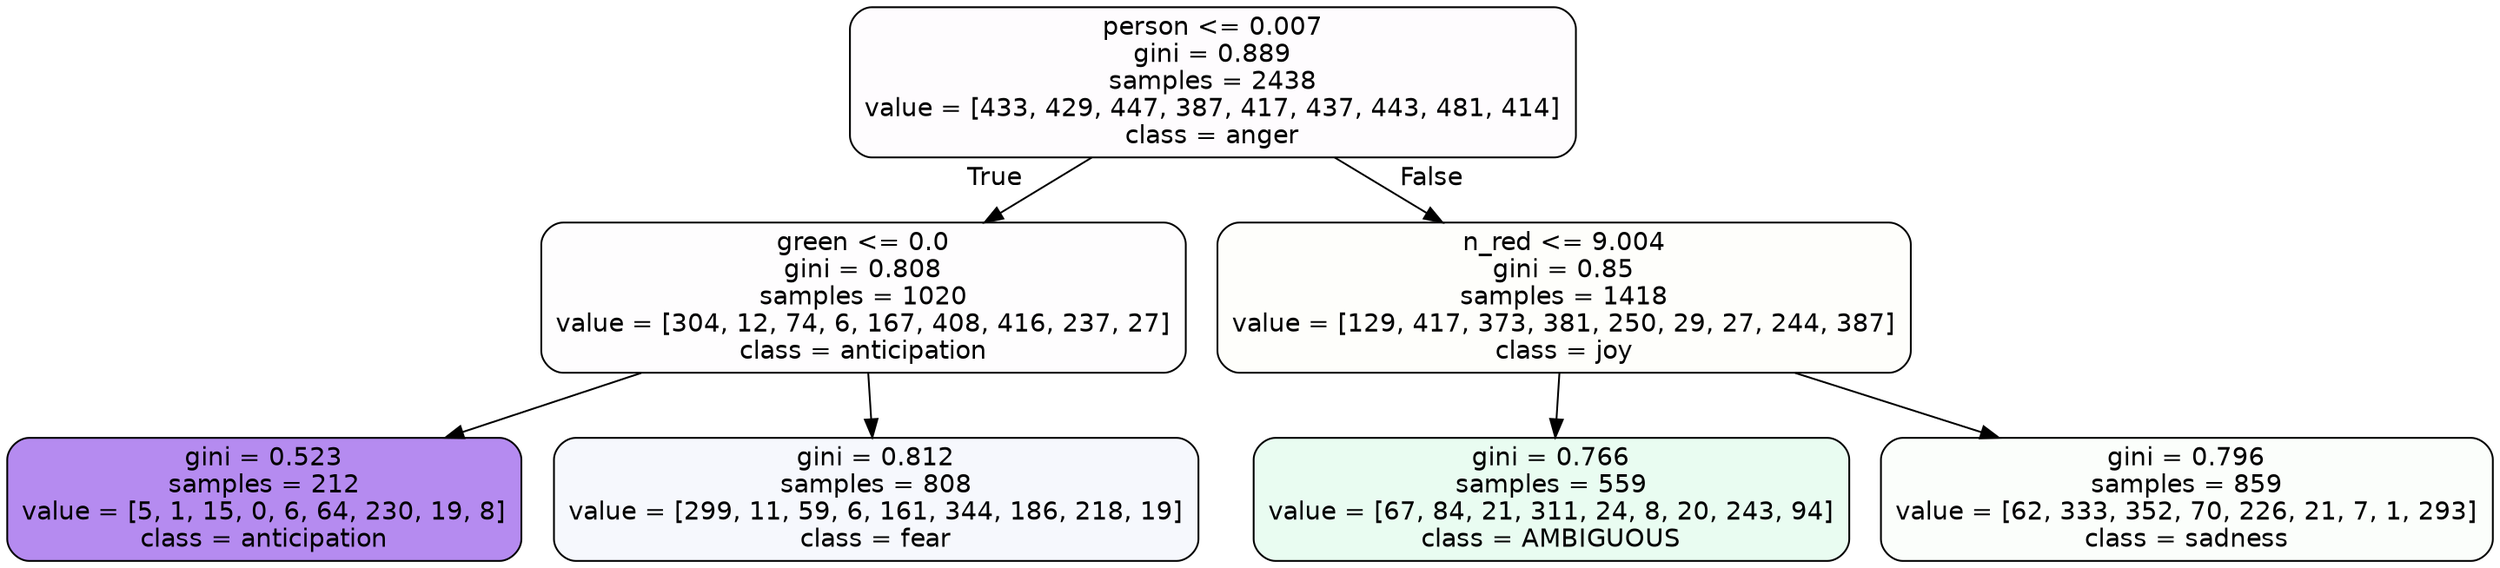 digraph Tree {
node [shape=box, style="filled, rounded", color="black", fontname=helvetica] ;
edge [fontname=helvetica] ;
0 [label="person <= 0.007\ngini = 0.889\nsamples = 2438\nvalue = [433, 429, 447, 387, 417, 437, 443, 481, 414]\nclass = anger", fillcolor="#e539d703"] ;
1 [label="green <= 0.0\ngini = 0.808\nsamples = 1020\nvalue = [304, 12, 74, 6, 167, 408, 416, 237, 27]\nclass = anticipation", fillcolor="#8139e502"] ;
0 -> 1 [labeldistance=2.5, labelangle=45, headlabel="True"] ;
2 [label="gini = 0.523\nsamples = 212\nvalue = [5, 1, 15, 0, 6, 64, 230, 19, 8]\nclass = anticipation", fillcolor="#8139e595"] ;
1 -> 2 ;
3 [label="gini = 0.812\nsamples = 808\nvalue = [299, 11, 59, 6, 161, 344, 186, 218, 19]\nclass = fear", fillcolor="#3964e50b"] ;
1 -> 3 ;
4 [label="n_red <= 9.004\ngini = 0.85\nsamples = 1418\nvalue = [129, 417, 373, 381, 250, 29, 27, 244, 387]\nclass = joy", fillcolor="#d7e53904"] ;
0 -> 4 [labeldistance=2.5, labelangle=-45, headlabel="False"] ;
5 [label="gini = 0.766\nsamples = 559\nvalue = [67, 84, 21, 311, 24, 8, 20, 243, 94]\nclass = AMBIGUOUS", fillcolor="#39e5811c"] ;
4 -> 5 ;
6 [label="gini = 0.796\nsamples = 859\nvalue = [62, 333, 352, 70, 226, 21, 7, 1, 293]\nclass = sadness", fillcolor="#64e53905"] ;
4 -> 6 ;
}